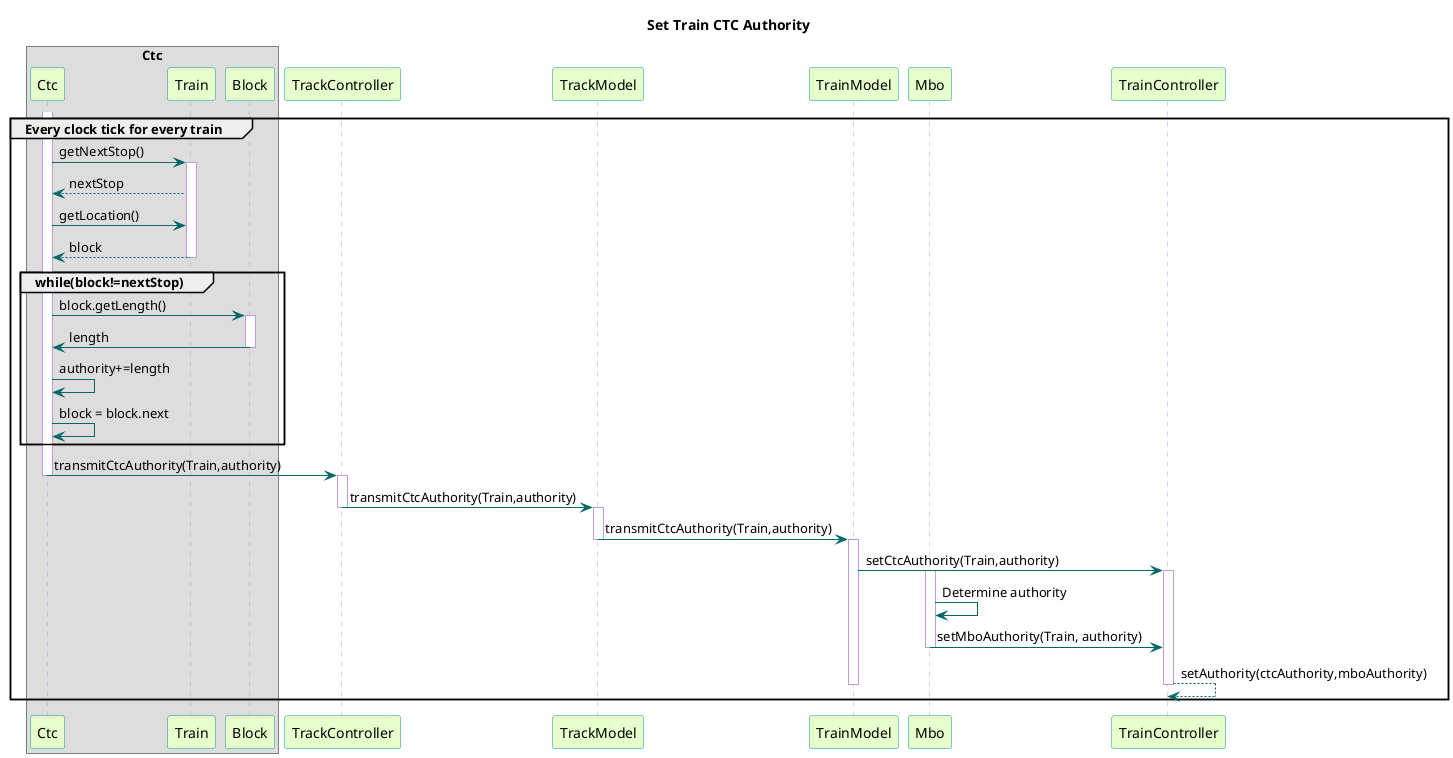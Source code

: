 @startuml

title Set Train CTC Authority

skinparam sequence {
  BackgroundColor transparent
  ParticipantBackgroundColor #e6ffcc
  ParticipantBorderColor 	#049595
  PackageBorderCOlor  #049595
  ArrowColor #006666
  LifeLineBorderColor #c09cd9
}

box "Ctc"
participant Ctc
participant Train
participant Block
end box
participant TrackController
participant TrackModel
participant TrainModel
participant Mbo
group Every clock tick for every train
  activate Ctc

  Ctc -> Train : getNextStop()
    activate Train
  Train --> Ctc : nextStop
  Ctc -> Train : getLocation()
  Train --> Ctc : block
  deactivate Train
  group while(block!=nextStop)
    Ctc -> Block : block.getLength()
    activate Block
    Block -> Ctc : length
    deactivate Block
    Ctc -> Ctc : authority+=length
    Ctc -> Ctc : block = block.next
  end
  Ctc -> TrackController : transmitCtcAuthority(Train,authority)
  deactivate Ctc

  activate TrackController
  TrackController -> TrackModel : transmitCtcAuthority(Train,authority)
  deactivate TrackController

  activate TrackModel
  TrackModel -> TrainModel : transmitCtcAuthority(Train,authority)
  deactivate TrackModel

  activate TrainModel
  TrainModel -> TrainController : setCtcAuthority(Train,authority)
  activate TrainController

  activate Mbo
  Mbo -> Mbo : Determine authority
  Mbo -> TrainController : setMboAuthority(Train, authority)
  deactivate Mbo

  TrainController --> TrainController : setAuthority(ctcAuthority,mboAuthority)
  deactivate TrainController

  deactivate TrainModel
end
@enduml

